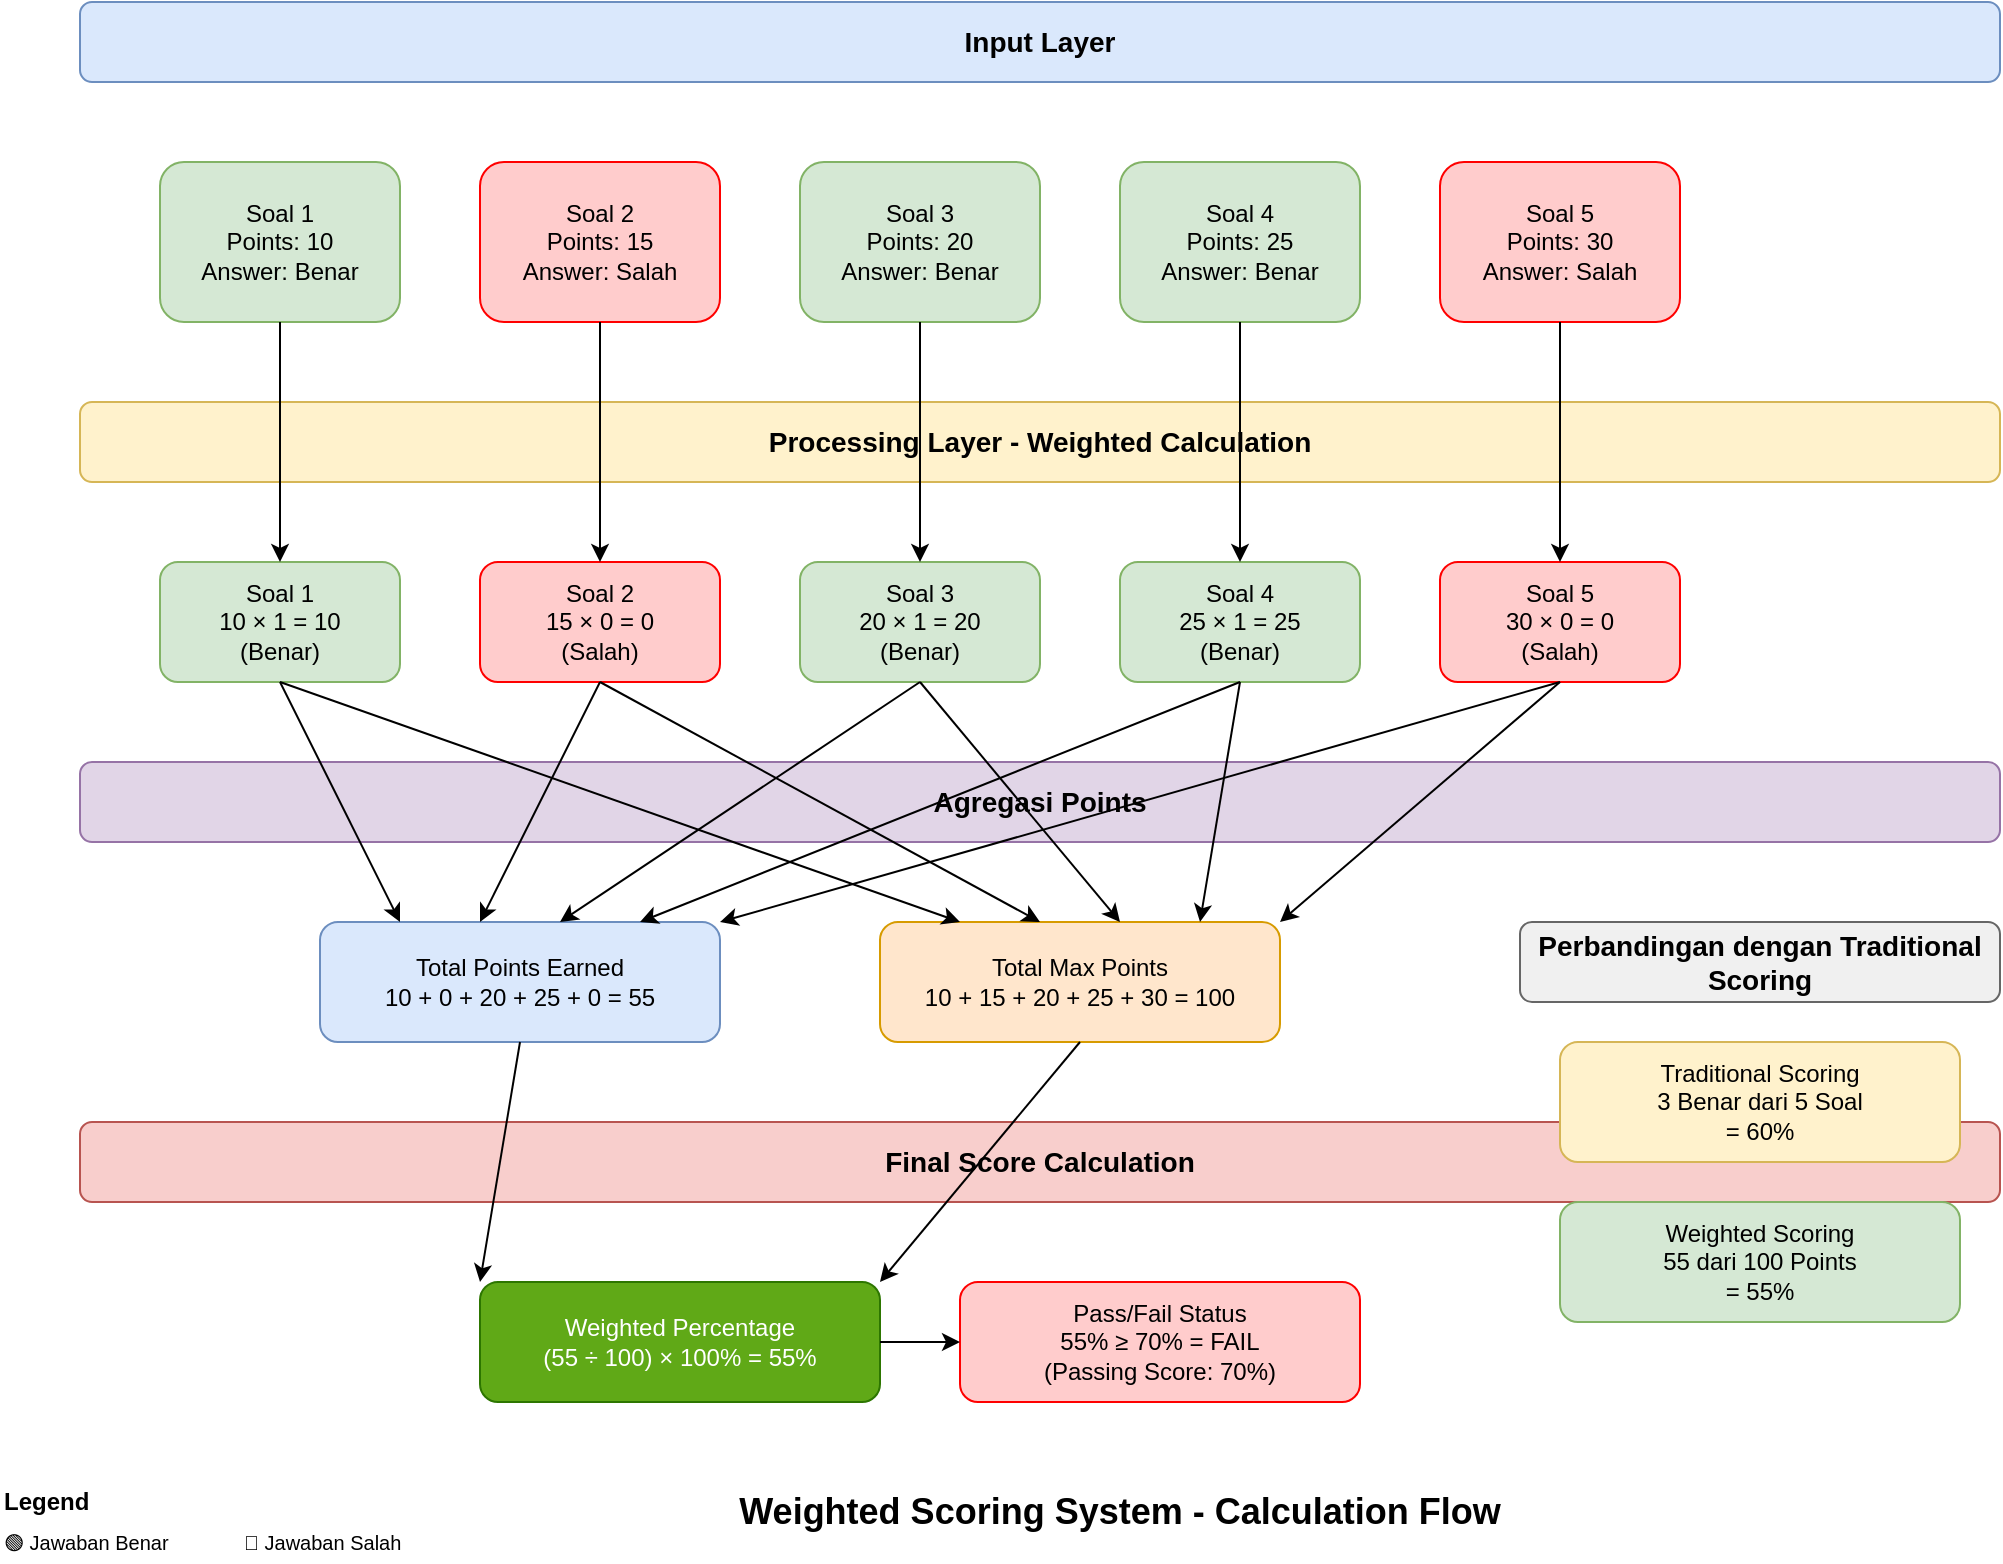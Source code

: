 <mxfile version="24.7.6" type="device">
  <diagram name="Weighted Scoring System" id="weighted-scoring">
    <mxGraphModel dx="1422" dy="754" grid="1" gridSize="10" guides="1" tooltips="1" connect="1" arrows="1" fold="1" page="1" pageScale="1" pageWidth="1169" pageHeight="827" math="0" shadow="0">
      <root>
        <mxCell id="0" />
        <mxCell id="1" parent="0" />
        
        <!-- Input Layer -->
        <mxCell id="input-layer" value="Input Layer" style="rounded=1;whiteSpace=wrap;html=1;fillColor=#dae8fc;strokeColor=#6c8ebf;fontSize=14;fontStyle=1" vertex="1" parent="1">
          <mxGeometry x="80" y="40" width="960" height="40" as="geometry" />
        </mxCell>
        
        <!-- Question 1 -->
        <mxCell id="q1" value="Soal 1&#xa;Points: 10&#xa;Answer: Benar" style="rounded=1;whiteSpace=wrap;html=1;fillColor=#d5e8d4;strokeColor=#82b366;" vertex="1" parent="1">
          <mxGeometry x="120" y="120" width="120" height="80" as="geometry" />
        </mxCell>
        
        <!-- Question 2 -->
        <mxCell id="q2" value="Soal 2&#xa;Points: 15&#xa;Answer: Salah" style="rounded=1;whiteSpace=wrap;html=1;fillColor=#ffcccc;strokeColor=#ff0000;" vertex="1" parent="1">
          <mxGeometry x="280" y="120" width="120" height="80" as="geometry" />
        </mxCell>
        
        <!-- Question 3 -->
        <mxCell id="q3" value="Soal 3&#xa;Points: 20&#xa;Answer: Benar" style="rounded=1;whiteSpace=wrap;html=1;fillColor=#d5e8d4;strokeColor=#82b366;" vertex="1" parent="1">
          <mxGeometry x="440" y="120" width="120" height="80" as="geometry" />
        </mxCell>
        
        <!-- Question 4 -->
        <mxCell id="q4" value="Soal 4&#xa;Points: 25&#xa;Answer: Benar" style="rounded=1;whiteSpace=wrap;html=1;fillColor=#d5e8d4;strokeColor=#82b366;" vertex="1" parent="1">
          <mxGeometry x="600" y="120" width="120" height="80" as="geometry" />
        </mxCell>
        
        <!-- Question 5 -->
        <mxCell id="q5" value="Soal 5&#xa;Points: 30&#xa;Answer: Salah" style="rounded=1;whiteSpace=wrap;html=1;fillColor=#ffcccc;strokeColor=#ff0000;" vertex="1" parent="1">
          <mxGeometry x="760" y="120" width="120" height="80" as="geometry" />
        </mxCell>
        
        <!-- Processing Layer -->
        <mxCell id="process-layer" value="Processing Layer - Weighted Calculation" style="rounded=1;whiteSpace=wrap;html=1;fillColor=#fff2cc;strokeColor=#d6b656;fontSize=14;fontStyle=1" vertex="1" parent="1">
          <mxGeometry x="80" y="240" width="960" height="40" as="geometry" />
        </mxCell>
        
        <!-- Point Calculation -->
        <mxCell id="calc1" value="Soal 1&#xa;10 × 1 = 10&#xa;(Benar)" style="rounded=1;whiteSpace=wrap;html=1;fillColor=#d5e8d4;strokeColor=#82b366;" vertex="1" parent="1">
          <mxGeometry x="120" y="320" width="120" height="60" as="geometry" />
        </mxCell>
        
        <mxCell id="calc2" value="Soal 2&#xa;15 × 0 = 0&#xa;(Salah)" style="rounded=1;whiteSpace=wrap;html=1;fillColor=#ffcccc;strokeColor=#ff0000;" vertex="1" parent="1">
          <mxGeometry x="280" y="320" width="120" height="60" as="geometry" />
        </mxCell>
        
        <mxCell id="calc3" value="Soal 3&#xa;20 × 1 = 20&#xa;(Benar)" style="rounded=1;whiteSpace=wrap;html=1;fillColor=#d5e8d4;strokeColor=#82b366;" vertex="1" parent="1">
          <mxGeometry x="440" y="320" width="120" height="60" as="geometry" />
        </mxCell>
        
        <mxCell id="calc4" value="Soal 4&#xa;25 × 1 = 25&#xa;(Benar)" style="rounded=1;whiteSpace=wrap;html=1;fillColor=#d5e8d4;strokeColor=#82b366;" vertex="1" parent="1">
          <mxGeometry x="600" y="320" width="120" height="60" as="geometry" />
        </mxCell>
        
        <mxCell id="calc5" value="Soal 5&#xa;30 × 0 = 0&#xa;(Salah)" style="rounded=1;whiteSpace=wrap;html=1;fillColor=#ffcccc;strokeColor=#ff0000;" vertex="1" parent="1">
          <mxGeometry x="760" y="320" width="120" height="60" as="geometry" />
        </mxCell>
        
        <!-- Aggregation -->
        <mxCell id="aggregation" value="Agregasi Points" style="rounded=1;whiteSpace=wrap;html=1;fillColor=#e1d5e7;strokeColor=#9673a6;fontSize=14;fontStyle=1" vertex="1" parent="1">
          <mxGeometry x="80" y="420" width="960" height="40" as="geometry" />
        </mxCell>
        
        <!-- Points Sum -->
        <mxCell id="points-sum" value="Total Points Earned&#xa;10 + 0 + 20 + 25 + 0 = 55" style="rounded=1;whiteSpace=wrap;html=1;fillColor=#dae8fc;strokeColor=#6c8ebf;" vertex="1" parent="1">
          <mxGeometry x="200" y="500" width="200" height="60" as="geometry" />
        </mxCell>
        
        <!-- Max Points -->
        <mxCell id="max-points" value="Total Max Points&#xa;10 + 15 + 20 + 25 + 30 = 100" style="rounded=1;whiteSpace=wrap;html=1;fillColor=#ffe6cc;strokeColor=#d79b00;" vertex="1" parent="1">
          <mxGeometry x="480" y="500" width="200" height="60" as="geometry" />
        </mxCell>
        
        <!-- Final Calculation -->
        <mxCell id="final-calc" value="Final Score Calculation" style="rounded=1;whiteSpace=wrap;html=1;fillColor=#f8cecc;strokeColor=#b85450;fontSize=14;fontStyle=1" vertex="1" parent="1">
          <mxGeometry x="80" y="600" width="960" height="40" as="geometry" />
        </mxCell>
        
        <!-- Percentage -->
        <mxCell id="percentage" value="Weighted Percentage&#xa;(55 ÷ 100) × 100% = 55%" style="rounded=1;whiteSpace=wrap;html=1;fillColor=#60a917;strokeColor=#2d7600;fontColor=#ffffff;" vertex="1" parent="1">
          <mxGeometry x="280" y="680" width="200" height="60" as="geometry" />
        </mxCell>
        
        <!-- Pass/Fail -->
        <mxCell id="pass-fail" value="Pass/Fail Status&#xa;55% ≥ 70% = FAIL&#xa;(Passing Score: 70%)" style="rounded=1;whiteSpace=wrap;html=1;fillColor=#ffcccc;strokeColor=#ff0000;" vertex="1" parent="1">
          <mxGeometry x="520" y="680" width="200" height="60" as="geometry" />
        </mxCell>
        
        <!-- Comparison Box -->
        <mxCell id="comparison" value="Perbandingan dengan Traditional Scoring" style="rounded=1;whiteSpace=wrap;html=1;fillColor=#f0f0f0;strokeColor=#666666;fontSize=14;fontStyle=1" vertex="1" parent="1">
          <mxGeometry x="800" y="500" width="240" height="40" as="geometry" />
        </mxCell>
        
        <!-- Traditional -->
        <mxCell id="traditional" value="Traditional Scoring&#xa;3 Benar dari 5 Soal&#xa;= 60%" style="rounded=1;whiteSpace=wrap;html=1;fillColor=#fff2cc;strokeColor=#d6b656;" vertex="1" parent="1">
          <mxGeometry x="820" y="560" width="200" height="60" as="geometry" />
        </mxCell>
        
        <!-- Weighted -->
        <mxCell id="weighted" value="Weighted Scoring&#xa;55 dari 100 Points&#xa;= 55%" style="rounded=1;whiteSpace=wrap;html=1;fillColor=#d5e8d4;strokeColor=#82b366;" vertex="1" parent="1">
          <mxGeometry x="820" y="640" width="200" height="60" as="geometry" />
        </mxCell>
        
        <!-- Arrows -->
        <mxCell id="arrow1" value="" style="endArrow=classic;html=1;rounded=0;exitX=0.5;exitY=1;exitDx=0;exitDy=0;entryX=0.5;entryY=0;entryDx=0;entryDy=0;" edge="1" parent="1" source="q1" target="calc1">
          <mxGeometry width="50" height="50" relative="1" as="geometry">
            <mxPoint x="400" y="400" as="sourcePoint" />
            <mxPoint x="450" y="350" as="targetPoint" />
          </mxGeometry>
        </mxCell>
        
        <mxCell id="arrow2" value="" style="endArrow=classic;html=1;rounded=0;exitX=0.5;exitY=1;exitDx=0;exitDy=0;entryX=0.5;entryY=0;entryDx=0;entryDy=0;" edge="1" parent="1" source="q2" target="calc2">
          <mxGeometry width="50" height="50" relative="1" as="geometry">
            <mxPoint x="400" y="400" as="sourcePoint" />
            <mxPoint x="450" y="350" as="targetPoint" />
          </mxGeometry>
        </mxCell>
        
        <mxCell id="arrow3" value="" style="endArrow=classic;html=1;rounded=0;exitX=0.5;exitY=1;exitDx=0;exitDy=0;entryX=0.5;entryY=0;entryDx=0;entryDy=0;" edge="1" parent="1" source="q3" target="calc3">
          <mxGeometry width="50" height="50" relative="1" as="geometry">
            <mxPoint x="400" y="400" as="sourcePoint" />
            <mxPoint x="450" y="350" as="targetPoint" />
          </mxGeometry>
        </mxCell>
        
        <mxCell id="arrow4" value="" style="endArrow=classic;html=1;rounded=0;exitX=0.5;exitY=1;exitDx=0;exitDy=0;entryX=0.5;entryY=0;entryDx=0;entryDy=0;" edge="1" parent="1" source="q4" target="calc4">
          <mxGeometry width="50" height="50" relative="1" as="geometry">
            <mxPoint x="400" y="400" as="sourcePoint" />
            <mxPoint x="450" y="350" as="targetPoint" />
          </mxGeometry>
        </mxCell>
        
        <mxCell id="arrow5" value="" style="endArrow=classic;html=1;rounded=0;exitX=0.5;exitY=1;exitDx=0;exitDy=0;entryX=0.5;entryY=0;entryDx=0;entryDy=0;" edge="1" parent="1" source="q5" target="calc5">
          <mxGeometry width="50" height="50" relative="1" as="geometry">
            <mxPoint x="400" y="400" as="sourcePoint" />
            <mxPoint x="450" y="350" as="targetPoint" />
          </mxGeometry>
        </mxCell>
        
        <!-- Aggregation arrows -->
        <mxCell id="arrow6" value="" style="endArrow=classic;html=1;rounded=0;exitX=0.5;exitY=1;exitDx=0;exitDy=0;entryX=0.2;entryY=0;entryDx=0;entryDy=0;" edge="1" parent="1" source="calc1" target="points-sum">
          <mxGeometry width="50" height="50" relative="1" as="geometry">
            <mxPoint x="400" y="450" as="sourcePoint" />
            <mxPoint x="450" y="400" as="targetPoint" />
          </mxGeometry>
        </mxCell>
        
        <mxCell id="arrow7" value="" style="endArrow=classic;html=1;rounded=0;exitX=0.5;exitY=1;exitDx=0;exitDy=0;entryX=0.4;entryY=0;entryDx=0;entryDy=0;" edge="1" parent="1" source="calc2" target="points-sum">
          <mxGeometry width="50" height="50" relative="1" as="geometry">
            <mxPoint x="400" y="450" as="sourcePoint" />
            <mxPoint x="450" y="400" as="targetPoint" />
          </mxGeometry>
        </mxCell>
        
        <mxCell id="arrow8" value="" style="endArrow=classic;html=1;rounded=0;exitX=0.5;exitY=1;exitDx=0;exitDy=0;entryX=0.6;entryY=0;entryDx=0;entryDy=0;" edge="1" parent="1" source="calc3" target="points-sum">
          <mxGeometry width="50" height="50" relative="1" as="geometry">
            <mxPoint x="400" y="450" as="sourcePoint" />
            <mxPoint x="450" y="400" as="targetPoint" />
          </mxGeometry>
        </mxCell>
        
        <mxCell id="arrow9" value="" style="endArrow=classic;html=1;rounded=0;exitX=0.5;exitY=1;exitDx=0;exitDy=0;entryX=0.8;entryY=0;entryDx=0;entryDy=0;" edge="1" parent="1" source="calc4" target="points-sum">
          <mxGeometry width="50" height="50" relative="1" as="geometry">
            <mxPoint x="400" y="450" as="sourcePoint" />
            <mxPoint x="450" y="400" as="targetPoint" />
          </mxGeometry>
        </mxCell>
        
        <mxCell id="arrow10" value="" style="endArrow=classic;html=1;rounded=0;exitX=0.5;exitY=1;exitDx=0;exitDy=0;entryX=1;entryY=0;entryDx=0;entryDy=0;" edge="1" parent="1" source="calc5" target="points-sum">
          <mxGeometry width="50" height="50" relative="1" as="geometry">
            <mxPoint x="400" y="450" as="sourcePoint" />
            <mxPoint x="450" y="400" as="targetPoint" />
          </mxGeometry>
        </mxCell>
        
        <!-- Max points arrows -->
        <mxCell id="arrow11" value="" style="endArrow=classic;html=1;rounded=0;exitX=0.5;exitY=1;exitDx=0;exitDy=0;entryX=0.2;entryY=0;entryDx=0;entryDy=0;" edge="1" parent="1" source="calc1" target="max-points">
          <mxGeometry width="50" height="50" relative="1" as="geometry">
            <mxPoint x="400" y="450" as="sourcePoint" />
            <mxPoint x="450" y="400" as="targetPoint" />
          </mxGeometry>
        </mxCell>
        
        <mxCell id="arrow12" value="" style="endArrow=classic;html=1;rounded=0;exitX=0.5;exitY=1;exitDx=0;exitDy=0;entryX=0.4;entryY=0;entryDx=0;entryDy=0;" edge="1" parent="1" source="calc2" target="max-points">
          <mxGeometry width="50" height="50" relative="1" as="geometry">
            <mxPoint x="400" y="450" as="sourcePoint" />
            <mxPoint x="450" y="400" as="targetPoint" />
          </mxGeometry>
        </mxCell>
        
        <mxCell id="arrow13" value="" style="endArrow=classic;html=1;rounded=0;exitX=0.5;exitY=1;exitDx=0;exitDy=0;entryX=0.6;entryY=0;entryDx=0;entryDy=0;" edge="1" parent="1" source="calc3" target="max-points">
          <mxGeometry width="50" height="50" relative="1" as="geometry">
            <mxPoint x="400" y="450" as="sourcePoint" />
            <mxPoint x="450" y="400" as="targetPoint" />
          </mxGeometry>
        </mxCell>
        
        <mxCell id="arrow14" value="" style="endArrow=classic;html=1;rounded=0;exitX=0.5;exitY=1;exitDx=0;exitDy=0;entryX=0.8;entryY=0;entryDx=0;entryDy=0;" edge="1" parent="1" source="calc4" target="max-points">
          <mxGeometry width="50" height="50" relative="1" as="geometry">
            <mxPoint x="400" y="450" as="sourcePoint" />
            <mxPoint x="450" y="400" as="targetPoint" />
          </mxGeometry>
        </mxCell>
        
        <mxCell id="arrow15" value="" style="endArrow=classic;html=1;rounded=0;exitX=0.5;exitY=1;exitDx=0;exitDy=0;entryX=1;entryY=0;entryDx=0;entryDy=0;" edge="1" parent="1" source="calc5" target="max-points">
          <mxGeometry width="50" height="50" relative="1" as="geometry">
            <mxPoint x="400" y="450" as="sourcePoint" />
            <mxPoint x="450" y="400" as="targetPoint" />
          </mxGeometry>
        </mxCell>
        
        <!-- Final calculation arrows -->
        <mxCell id="arrow16" value="" style="endArrow=classic;html=1;rounded=0;exitX=0.5;exitY=1;exitDx=0;exitDy=0;entryX=0;entryY=0;entryDx=0;entryDy=0;" edge="1" parent="1" source="points-sum" target="percentage">
          <mxGeometry width="50" height="50" relative="1" as="geometry">
            <mxPoint x="400" y="600" as="sourcePoint" />
            <mxPoint x="450" y="550" as="targetPoint" />
          </mxGeometry>
        </mxCell>
        
        <mxCell id="arrow17" value="" style="endArrow=classic;html=1;rounded=0;exitX=0.5;exitY=1;exitDx=0;exitDy=0;entryX=1;entryY=0;entryDx=0;entryDy=0;" edge="1" parent="1" source="max-points" target="percentage">
          <mxGeometry width="50" height="50" relative="1" as="geometry">
            <mxPoint x="400" y="600" as="sourcePoint" />
            <mxPoint x="450" y="550" as="targetPoint" />
          </mxGeometry>
        </mxCell>
        
        <mxCell id="arrow18" value="" style="endArrow=classic;html=1;rounded=0;exitX=1;exitY=0.5;exitDx=0;exitDy=0;entryX=0;entryY=0.5;entryDx=0;entryDy=0;" edge="1" parent="1" source="percentage" target="pass-fail">
          <mxGeometry width="50" height="50" relative="1" as="geometry">
            <mxPoint x="400" y="600" as="sourcePoint" />
            <mxPoint x="450" y="550" as="targetPoint" />
          </mxGeometry>
        </mxCell>
        
        <!-- Title -->
        <mxCell id="title" value="Weighted Scoring System - Calculation Flow" style="text;html=1;strokeColor=none;fillColor=none;align=center;verticalAlign=middle;whiteSpace=wrap;rounded=0;fontSize=18;fontStyle=1;" vertex="1" parent="1">
          <mxGeometry x="400" y="780" width="400" height="30" as="geometry" />
        </mxCell>
        
        <!-- Legend -->
        <mxCell id="legend" value="Legend" style="text;html=1;strokeColor=none;fillColor=none;align=left;verticalAlign=middle;whiteSpace=wrap;rounded=0;fontSize=12;fontStyle=1;" vertex="1" parent="1">
          <mxGeometry x="40" y="780" width="60" height="20" as="geometry" />
        </mxCell>
        
        <mxCell id="legend-correct" value="🟢 Jawaban Benar" style="text;html=1;strokeColor=none;fillColor=none;align=left;verticalAlign=middle;whiteSpace=wrap;rounded=0;fontSize=10;" vertex="1" parent="1">
          <mxGeometry x="40" y="800" width="120" height="20" as="geometry" />
        </mxCell>
        
        <mxCell id="legend-wrong" value="🔴 Jawaban Salah" style="text;html=1;strokeColor=none;fillColor=none;align=left;verticalAlign=middle;whiteSpace=wrap;rounded=0;fontSize=10;" vertex="1" parent="1">
          <mxGeometry x="160" y="800" width="120" height="20" as="geometry" />
        </mxCell>
        
      </root>
    </mxGraphModel>
  </diagram>
</mxfile>
